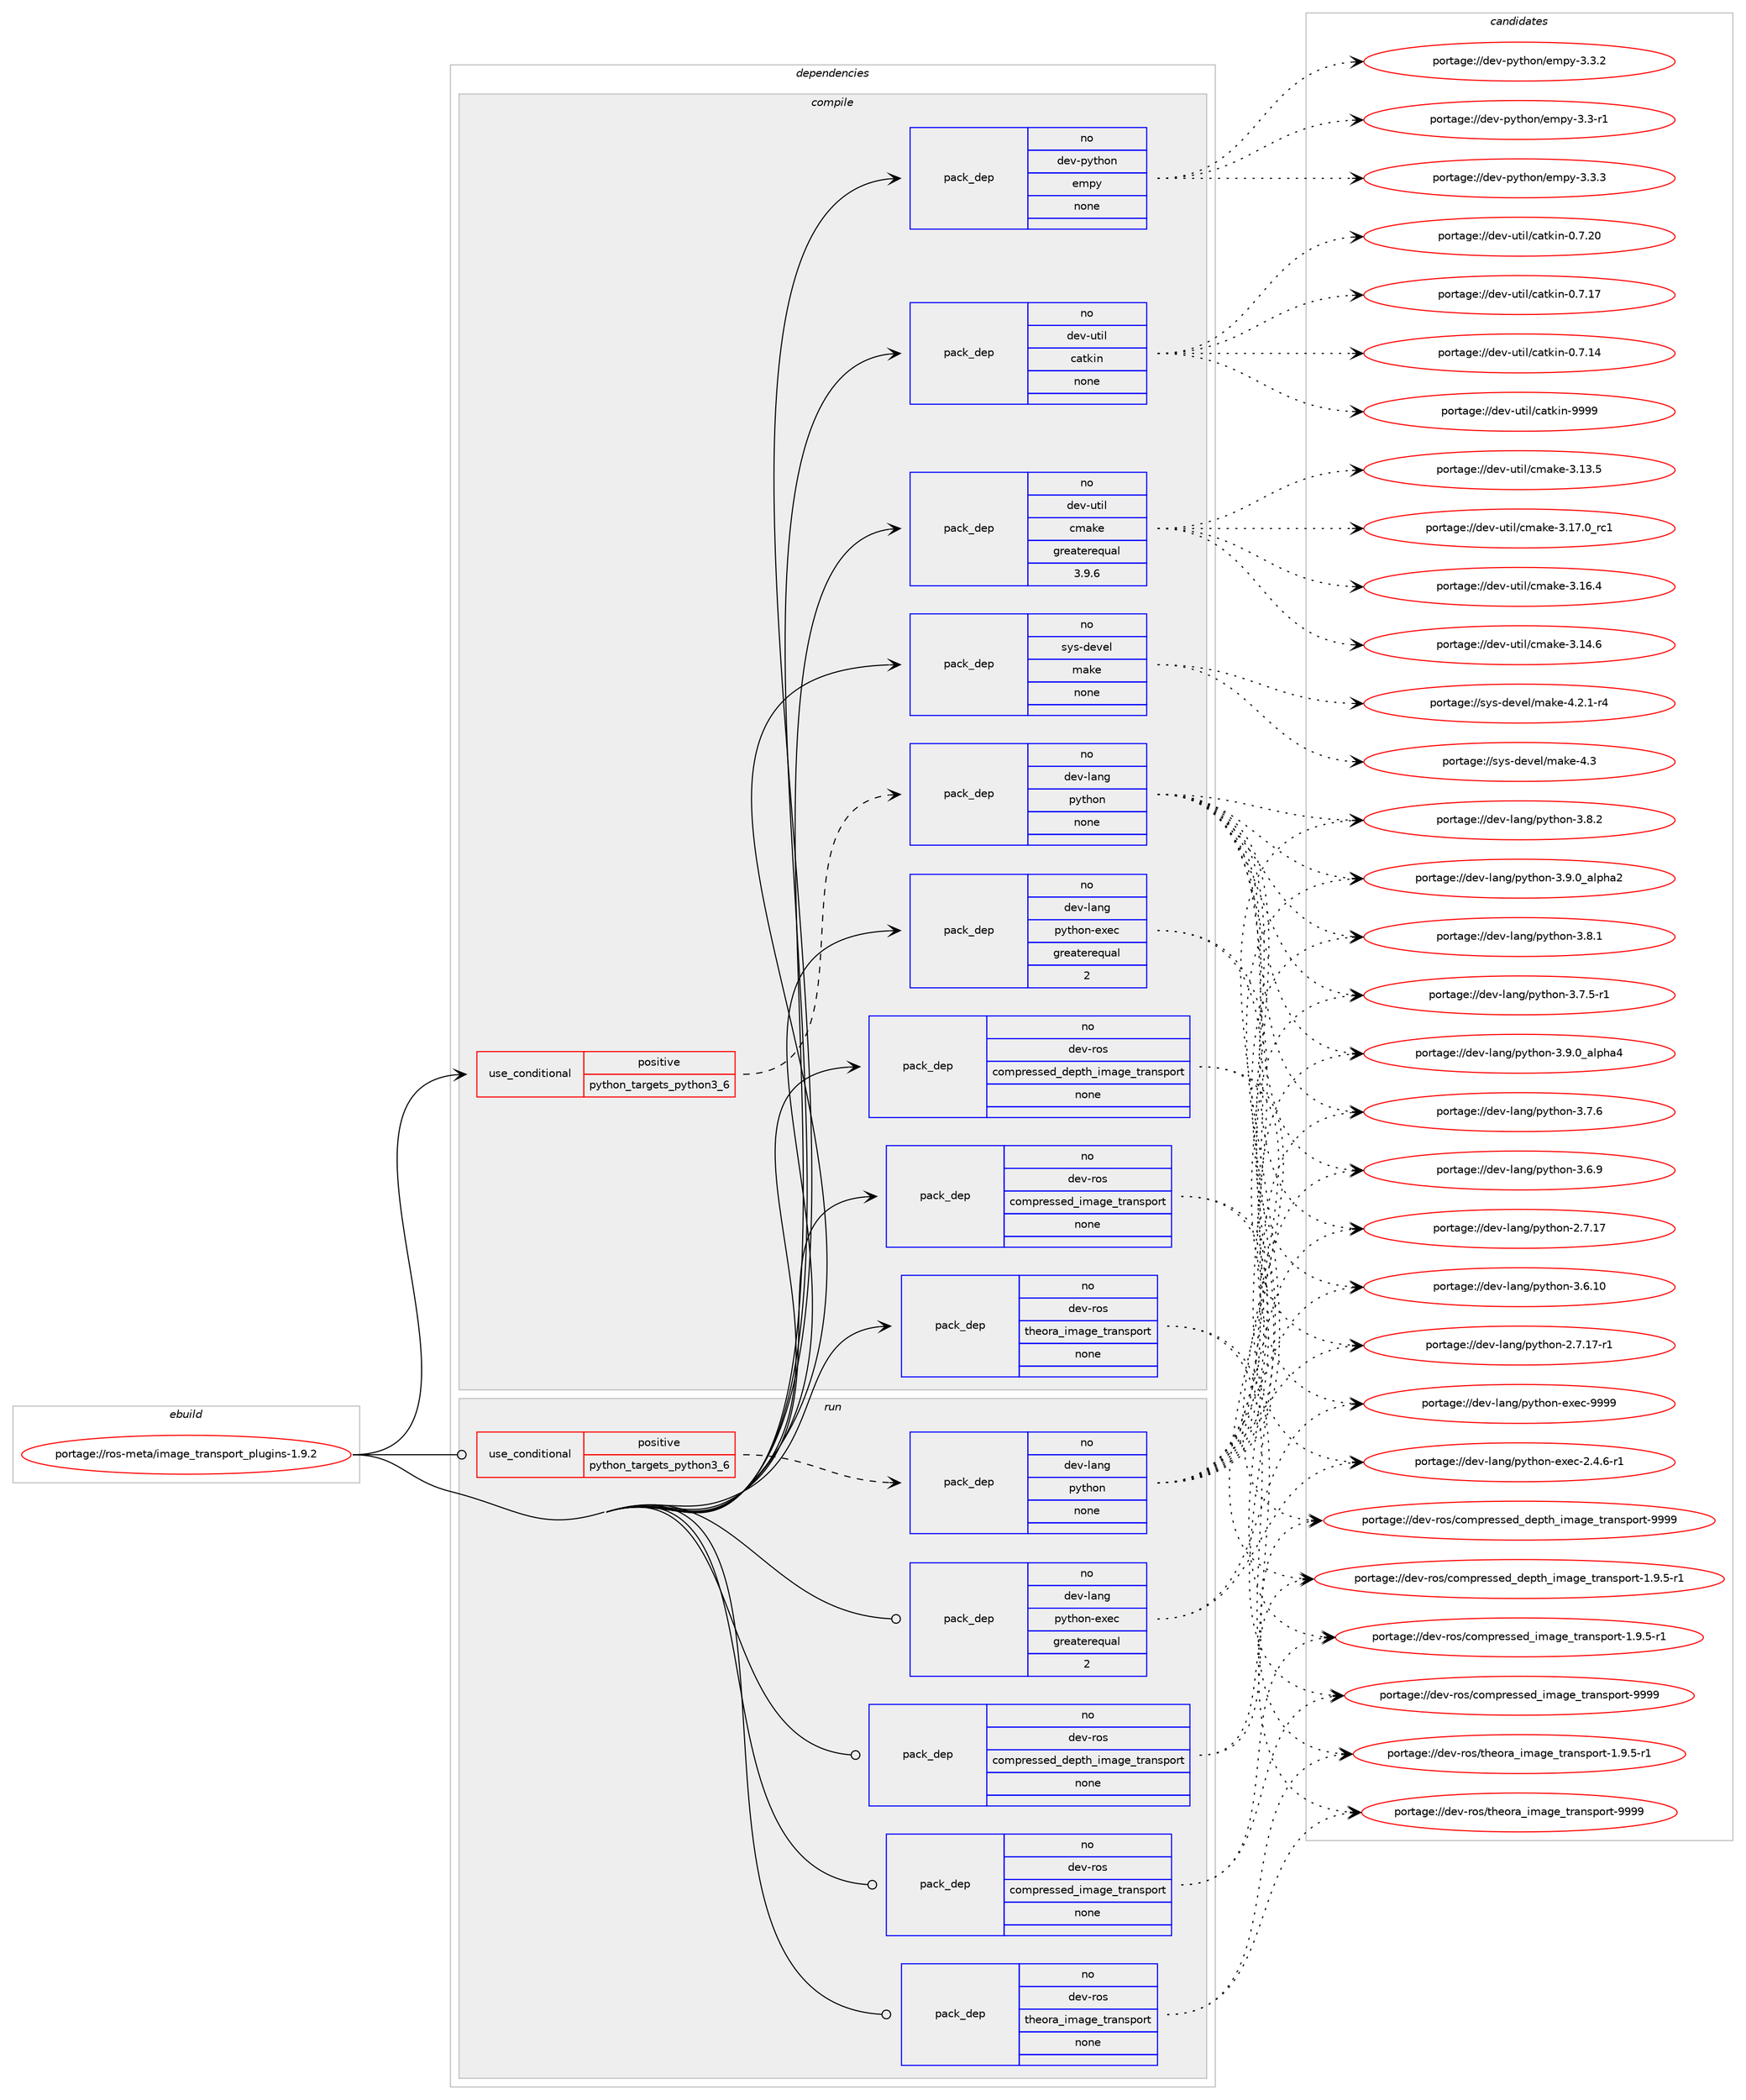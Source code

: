 digraph prolog {

# *************
# Graph options
# *************

newrank=true;
concentrate=true;
compound=true;
graph [rankdir=LR,fontname=Helvetica,fontsize=10,ranksep=1.5];#, ranksep=2.5, nodesep=0.2];
edge  [arrowhead=vee];
node  [fontname=Helvetica,fontsize=10];

# **********
# The ebuild
# **********

subgraph cluster_leftcol {
color=gray;
rank=same;
label=<<i>ebuild</i>>;
id [label="portage://ros-meta/image_transport_plugins-1.9.2", color=red, width=4, href="../ros-meta/image_transport_plugins-1.9.2.svg"];
}

# ****************
# The dependencies
# ****************

subgraph cluster_midcol {
color=gray;
label=<<i>dependencies</i>>;
subgraph cluster_compile {
fillcolor="#eeeeee";
style=filled;
label=<<i>compile</i>>;
subgraph cond12215 {
dependency61959 [label=<<TABLE BORDER="0" CELLBORDER="1" CELLSPACING="0" CELLPADDING="4"><TR><TD ROWSPAN="3" CELLPADDING="10">use_conditional</TD></TR><TR><TD>positive</TD></TR><TR><TD>python_targets_python3_6</TD></TR></TABLE>>, shape=none, color=red];
subgraph pack48470 {
dependency61960 [label=<<TABLE BORDER="0" CELLBORDER="1" CELLSPACING="0" CELLPADDING="4" WIDTH="220"><TR><TD ROWSPAN="6" CELLPADDING="30">pack_dep</TD></TR><TR><TD WIDTH="110">no</TD></TR><TR><TD>dev-lang</TD></TR><TR><TD>python</TD></TR><TR><TD>none</TD></TR><TR><TD></TD></TR></TABLE>>, shape=none, color=blue];
}
dependency61959:e -> dependency61960:w [weight=20,style="dashed",arrowhead="vee"];
}
id:e -> dependency61959:w [weight=20,style="solid",arrowhead="vee"];
subgraph pack48471 {
dependency61961 [label=<<TABLE BORDER="0" CELLBORDER="1" CELLSPACING="0" CELLPADDING="4" WIDTH="220"><TR><TD ROWSPAN="6" CELLPADDING="30">pack_dep</TD></TR><TR><TD WIDTH="110">no</TD></TR><TR><TD>dev-lang</TD></TR><TR><TD>python-exec</TD></TR><TR><TD>greaterequal</TD></TR><TR><TD>2</TD></TR></TABLE>>, shape=none, color=blue];
}
id:e -> dependency61961:w [weight=20,style="solid",arrowhead="vee"];
subgraph pack48472 {
dependency61962 [label=<<TABLE BORDER="0" CELLBORDER="1" CELLSPACING="0" CELLPADDING="4" WIDTH="220"><TR><TD ROWSPAN="6" CELLPADDING="30">pack_dep</TD></TR><TR><TD WIDTH="110">no</TD></TR><TR><TD>dev-python</TD></TR><TR><TD>empy</TD></TR><TR><TD>none</TD></TR><TR><TD></TD></TR></TABLE>>, shape=none, color=blue];
}
id:e -> dependency61962:w [weight=20,style="solid",arrowhead="vee"];
subgraph pack48473 {
dependency61963 [label=<<TABLE BORDER="0" CELLBORDER="1" CELLSPACING="0" CELLPADDING="4" WIDTH="220"><TR><TD ROWSPAN="6" CELLPADDING="30">pack_dep</TD></TR><TR><TD WIDTH="110">no</TD></TR><TR><TD>dev-ros</TD></TR><TR><TD>compressed_depth_image_transport</TD></TR><TR><TD>none</TD></TR><TR><TD></TD></TR></TABLE>>, shape=none, color=blue];
}
id:e -> dependency61963:w [weight=20,style="solid",arrowhead="vee"];
subgraph pack48474 {
dependency61964 [label=<<TABLE BORDER="0" CELLBORDER="1" CELLSPACING="0" CELLPADDING="4" WIDTH="220"><TR><TD ROWSPAN="6" CELLPADDING="30">pack_dep</TD></TR><TR><TD WIDTH="110">no</TD></TR><TR><TD>dev-ros</TD></TR><TR><TD>compressed_image_transport</TD></TR><TR><TD>none</TD></TR><TR><TD></TD></TR></TABLE>>, shape=none, color=blue];
}
id:e -> dependency61964:w [weight=20,style="solid",arrowhead="vee"];
subgraph pack48475 {
dependency61965 [label=<<TABLE BORDER="0" CELLBORDER="1" CELLSPACING="0" CELLPADDING="4" WIDTH="220"><TR><TD ROWSPAN="6" CELLPADDING="30">pack_dep</TD></TR><TR><TD WIDTH="110">no</TD></TR><TR><TD>dev-ros</TD></TR><TR><TD>theora_image_transport</TD></TR><TR><TD>none</TD></TR><TR><TD></TD></TR></TABLE>>, shape=none, color=blue];
}
id:e -> dependency61965:w [weight=20,style="solid",arrowhead="vee"];
subgraph pack48476 {
dependency61966 [label=<<TABLE BORDER="0" CELLBORDER="1" CELLSPACING="0" CELLPADDING="4" WIDTH="220"><TR><TD ROWSPAN="6" CELLPADDING="30">pack_dep</TD></TR><TR><TD WIDTH="110">no</TD></TR><TR><TD>dev-util</TD></TR><TR><TD>catkin</TD></TR><TR><TD>none</TD></TR><TR><TD></TD></TR></TABLE>>, shape=none, color=blue];
}
id:e -> dependency61966:w [weight=20,style="solid",arrowhead="vee"];
subgraph pack48477 {
dependency61967 [label=<<TABLE BORDER="0" CELLBORDER="1" CELLSPACING="0" CELLPADDING="4" WIDTH="220"><TR><TD ROWSPAN="6" CELLPADDING="30">pack_dep</TD></TR><TR><TD WIDTH="110">no</TD></TR><TR><TD>dev-util</TD></TR><TR><TD>cmake</TD></TR><TR><TD>greaterequal</TD></TR><TR><TD>3.9.6</TD></TR></TABLE>>, shape=none, color=blue];
}
id:e -> dependency61967:w [weight=20,style="solid",arrowhead="vee"];
subgraph pack48478 {
dependency61968 [label=<<TABLE BORDER="0" CELLBORDER="1" CELLSPACING="0" CELLPADDING="4" WIDTH="220"><TR><TD ROWSPAN="6" CELLPADDING="30">pack_dep</TD></TR><TR><TD WIDTH="110">no</TD></TR><TR><TD>sys-devel</TD></TR><TR><TD>make</TD></TR><TR><TD>none</TD></TR><TR><TD></TD></TR></TABLE>>, shape=none, color=blue];
}
id:e -> dependency61968:w [weight=20,style="solid",arrowhead="vee"];
}
subgraph cluster_compileandrun {
fillcolor="#eeeeee";
style=filled;
label=<<i>compile and run</i>>;
}
subgraph cluster_run {
fillcolor="#eeeeee";
style=filled;
label=<<i>run</i>>;
subgraph cond12216 {
dependency61969 [label=<<TABLE BORDER="0" CELLBORDER="1" CELLSPACING="0" CELLPADDING="4"><TR><TD ROWSPAN="3" CELLPADDING="10">use_conditional</TD></TR><TR><TD>positive</TD></TR><TR><TD>python_targets_python3_6</TD></TR></TABLE>>, shape=none, color=red];
subgraph pack48479 {
dependency61970 [label=<<TABLE BORDER="0" CELLBORDER="1" CELLSPACING="0" CELLPADDING="4" WIDTH="220"><TR><TD ROWSPAN="6" CELLPADDING="30">pack_dep</TD></TR><TR><TD WIDTH="110">no</TD></TR><TR><TD>dev-lang</TD></TR><TR><TD>python</TD></TR><TR><TD>none</TD></TR><TR><TD></TD></TR></TABLE>>, shape=none, color=blue];
}
dependency61969:e -> dependency61970:w [weight=20,style="dashed",arrowhead="vee"];
}
id:e -> dependency61969:w [weight=20,style="solid",arrowhead="odot"];
subgraph pack48480 {
dependency61971 [label=<<TABLE BORDER="0" CELLBORDER="1" CELLSPACING="0" CELLPADDING="4" WIDTH="220"><TR><TD ROWSPAN="6" CELLPADDING="30">pack_dep</TD></TR><TR><TD WIDTH="110">no</TD></TR><TR><TD>dev-lang</TD></TR><TR><TD>python-exec</TD></TR><TR><TD>greaterequal</TD></TR><TR><TD>2</TD></TR></TABLE>>, shape=none, color=blue];
}
id:e -> dependency61971:w [weight=20,style="solid",arrowhead="odot"];
subgraph pack48481 {
dependency61972 [label=<<TABLE BORDER="0" CELLBORDER="1" CELLSPACING="0" CELLPADDING="4" WIDTH="220"><TR><TD ROWSPAN="6" CELLPADDING="30">pack_dep</TD></TR><TR><TD WIDTH="110">no</TD></TR><TR><TD>dev-ros</TD></TR><TR><TD>compressed_depth_image_transport</TD></TR><TR><TD>none</TD></TR><TR><TD></TD></TR></TABLE>>, shape=none, color=blue];
}
id:e -> dependency61972:w [weight=20,style="solid",arrowhead="odot"];
subgraph pack48482 {
dependency61973 [label=<<TABLE BORDER="0" CELLBORDER="1" CELLSPACING="0" CELLPADDING="4" WIDTH="220"><TR><TD ROWSPAN="6" CELLPADDING="30">pack_dep</TD></TR><TR><TD WIDTH="110">no</TD></TR><TR><TD>dev-ros</TD></TR><TR><TD>compressed_image_transport</TD></TR><TR><TD>none</TD></TR><TR><TD></TD></TR></TABLE>>, shape=none, color=blue];
}
id:e -> dependency61973:w [weight=20,style="solid",arrowhead="odot"];
subgraph pack48483 {
dependency61974 [label=<<TABLE BORDER="0" CELLBORDER="1" CELLSPACING="0" CELLPADDING="4" WIDTH="220"><TR><TD ROWSPAN="6" CELLPADDING="30">pack_dep</TD></TR><TR><TD WIDTH="110">no</TD></TR><TR><TD>dev-ros</TD></TR><TR><TD>theora_image_transport</TD></TR><TR><TD>none</TD></TR><TR><TD></TD></TR></TABLE>>, shape=none, color=blue];
}
id:e -> dependency61974:w [weight=20,style="solid",arrowhead="odot"];
}
}

# **************
# The candidates
# **************

subgraph cluster_choices {
rank=same;
color=gray;
label=<<i>candidates</i>>;

subgraph choice48470 {
color=black;
nodesep=1;
choice10010111845108971101034711212111610411111045514657464895971081121049752 [label="portage://dev-lang/python-3.9.0_alpha4", color=red, width=4,href="../dev-lang/python-3.9.0_alpha4.svg"];
choice10010111845108971101034711212111610411111045514657464895971081121049750 [label="portage://dev-lang/python-3.9.0_alpha2", color=red, width=4,href="../dev-lang/python-3.9.0_alpha2.svg"];
choice100101118451089711010347112121116104111110455146564650 [label="portage://dev-lang/python-3.8.2", color=red, width=4,href="../dev-lang/python-3.8.2.svg"];
choice100101118451089711010347112121116104111110455146564649 [label="portage://dev-lang/python-3.8.1", color=red, width=4,href="../dev-lang/python-3.8.1.svg"];
choice100101118451089711010347112121116104111110455146554654 [label="portage://dev-lang/python-3.7.6", color=red, width=4,href="../dev-lang/python-3.7.6.svg"];
choice1001011184510897110103471121211161041111104551465546534511449 [label="portage://dev-lang/python-3.7.5-r1", color=red, width=4,href="../dev-lang/python-3.7.5-r1.svg"];
choice100101118451089711010347112121116104111110455146544657 [label="portage://dev-lang/python-3.6.9", color=red, width=4,href="../dev-lang/python-3.6.9.svg"];
choice10010111845108971101034711212111610411111045514654464948 [label="portage://dev-lang/python-3.6.10", color=red, width=4,href="../dev-lang/python-3.6.10.svg"];
choice100101118451089711010347112121116104111110455046554649554511449 [label="portage://dev-lang/python-2.7.17-r1", color=red, width=4,href="../dev-lang/python-2.7.17-r1.svg"];
choice10010111845108971101034711212111610411111045504655464955 [label="portage://dev-lang/python-2.7.17", color=red, width=4,href="../dev-lang/python-2.7.17.svg"];
dependency61960:e -> choice10010111845108971101034711212111610411111045514657464895971081121049752:w [style=dotted,weight="100"];
dependency61960:e -> choice10010111845108971101034711212111610411111045514657464895971081121049750:w [style=dotted,weight="100"];
dependency61960:e -> choice100101118451089711010347112121116104111110455146564650:w [style=dotted,weight="100"];
dependency61960:e -> choice100101118451089711010347112121116104111110455146564649:w [style=dotted,weight="100"];
dependency61960:e -> choice100101118451089711010347112121116104111110455146554654:w [style=dotted,weight="100"];
dependency61960:e -> choice1001011184510897110103471121211161041111104551465546534511449:w [style=dotted,weight="100"];
dependency61960:e -> choice100101118451089711010347112121116104111110455146544657:w [style=dotted,weight="100"];
dependency61960:e -> choice10010111845108971101034711212111610411111045514654464948:w [style=dotted,weight="100"];
dependency61960:e -> choice100101118451089711010347112121116104111110455046554649554511449:w [style=dotted,weight="100"];
dependency61960:e -> choice10010111845108971101034711212111610411111045504655464955:w [style=dotted,weight="100"];
}
subgraph choice48471 {
color=black;
nodesep=1;
choice10010111845108971101034711212111610411111045101120101994557575757 [label="portage://dev-lang/python-exec-9999", color=red, width=4,href="../dev-lang/python-exec-9999.svg"];
choice10010111845108971101034711212111610411111045101120101994550465246544511449 [label="portage://dev-lang/python-exec-2.4.6-r1", color=red, width=4,href="../dev-lang/python-exec-2.4.6-r1.svg"];
dependency61961:e -> choice10010111845108971101034711212111610411111045101120101994557575757:w [style=dotted,weight="100"];
dependency61961:e -> choice10010111845108971101034711212111610411111045101120101994550465246544511449:w [style=dotted,weight="100"];
}
subgraph choice48472 {
color=black;
nodesep=1;
choice1001011184511212111610411111047101109112121455146514651 [label="portage://dev-python/empy-3.3.3", color=red, width=4,href="../dev-python/empy-3.3.3.svg"];
choice1001011184511212111610411111047101109112121455146514650 [label="portage://dev-python/empy-3.3.2", color=red, width=4,href="../dev-python/empy-3.3.2.svg"];
choice1001011184511212111610411111047101109112121455146514511449 [label="portage://dev-python/empy-3.3-r1", color=red, width=4,href="../dev-python/empy-3.3-r1.svg"];
dependency61962:e -> choice1001011184511212111610411111047101109112121455146514651:w [style=dotted,weight="100"];
dependency61962:e -> choice1001011184511212111610411111047101109112121455146514650:w [style=dotted,weight="100"];
dependency61962:e -> choice1001011184511212111610411111047101109112121455146514511449:w [style=dotted,weight="100"];
}
subgraph choice48473 {
color=black;
nodesep=1;
choice10010111845114111115479911110911211410111511510110095100101112116104951051099710310195116114971101151121111141164557575757 [label="portage://dev-ros/compressed_depth_image_transport-9999", color=red, width=4,href="../dev-ros/compressed_depth_image_transport-9999.svg"];
choice10010111845114111115479911110911211410111511510110095100101112116104951051099710310195116114971101151121111141164549465746534511449 [label="portage://dev-ros/compressed_depth_image_transport-1.9.5-r1", color=red, width=4,href="../dev-ros/compressed_depth_image_transport-1.9.5-r1.svg"];
dependency61963:e -> choice10010111845114111115479911110911211410111511510110095100101112116104951051099710310195116114971101151121111141164557575757:w [style=dotted,weight="100"];
dependency61963:e -> choice10010111845114111115479911110911211410111511510110095100101112116104951051099710310195116114971101151121111141164549465746534511449:w [style=dotted,weight="100"];
}
subgraph choice48474 {
color=black;
nodesep=1;
choice100101118451141111154799111109112114101115115101100951051099710310195116114971101151121111141164557575757 [label="portage://dev-ros/compressed_image_transport-9999", color=red, width=4,href="../dev-ros/compressed_image_transport-9999.svg"];
choice100101118451141111154799111109112114101115115101100951051099710310195116114971101151121111141164549465746534511449 [label="portage://dev-ros/compressed_image_transport-1.9.5-r1", color=red, width=4,href="../dev-ros/compressed_image_transport-1.9.5-r1.svg"];
dependency61964:e -> choice100101118451141111154799111109112114101115115101100951051099710310195116114971101151121111141164557575757:w [style=dotted,weight="100"];
dependency61964:e -> choice100101118451141111154799111109112114101115115101100951051099710310195116114971101151121111141164549465746534511449:w [style=dotted,weight="100"];
}
subgraph choice48475 {
color=black;
nodesep=1;
choice100101118451141111154711610410111111497951051099710310195116114971101151121111141164557575757 [label="portage://dev-ros/theora_image_transport-9999", color=red, width=4,href="../dev-ros/theora_image_transport-9999.svg"];
choice100101118451141111154711610410111111497951051099710310195116114971101151121111141164549465746534511449 [label="portage://dev-ros/theora_image_transport-1.9.5-r1", color=red, width=4,href="../dev-ros/theora_image_transport-1.9.5-r1.svg"];
dependency61965:e -> choice100101118451141111154711610410111111497951051099710310195116114971101151121111141164557575757:w [style=dotted,weight="100"];
dependency61965:e -> choice100101118451141111154711610410111111497951051099710310195116114971101151121111141164549465746534511449:w [style=dotted,weight="100"];
}
subgraph choice48476 {
color=black;
nodesep=1;
choice100101118451171161051084799971161071051104557575757 [label="portage://dev-util/catkin-9999", color=red, width=4,href="../dev-util/catkin-9999.svg"];
choice1001011184511711610510847999711610710511045484655465048 [label="portage://dev-util/catkin-0.7.20", color=red, width=4,href="../dev-util/catkin-0.7.20.svg"];
choice1001011184511711610510847999711610710511045484655464955 [label="portage://dev-util/catkin-0.7.17", color=red, width=4,href="../dev-util/catkin-0.7.17.svg"];
choice1001011184511711610510847999711610710511045484655464952 [label="portage://dev-util/catkin-0.7.14", color=red, width=4,href="../dev-util/catkin-0.7.14.svg"];
dependency61966:e -> choice100101118451171161051084799971161071051104557575757:w [style=dotted,weight="100"];
dependency61966:e -> choice1001011184511711610510847999711610710511045484655465048:w [style=dotted,weight="100"];
dependency61966:e -> choice1001011184511711610510847999711610710511045484655464955:w [style=dotted,weight="100"];
dependency61966:e -> choice1001011184511711610510847999711610710511045484655464952:w [style=dotted,weight="100"];
}
subgraph choice48477 {
color=black;
nodesep=1;
choice1001011184511711610510847991099710710145514649554648951149949 [label="portage://dev-util/cmake-3.17.0_rc1", color=red, width=4,href="../dev-util/cmake-3.17.0_rc1.svg"];
choice1001011184511711610510847991099710710145514649544652 [label="portage://dev-util/cmake-3.16.4", color=red, width=4,href="../dev-util/cmake-3.16.4.svg"];
choice1001011184511711610510847991099710710145514649524654 [label="portage://dev-util/cmake-3.14.6", color=red, width=4,href="../dev-util/cmake-3.14.6.svg"];
choice1001011184511711610510847991099710710145514649514653 [label="portage://dev-util/cmake-3.13.5", color=red, width=4,href="../dev-util/cmake-3.13.5.svg"];
dependency61967:e -> choice1001011184511711610510847991099710710145514649554648951149949:w [style=dotted,weight="100"];
dependency61967:e -> choice1001011184511711610510847991099710710145514649544652:w [style=dotted,weight="100"];
dependency61967:e -> choice1001011184511711610510847991099710710145514649524654:w [style=dotted,weight="100"];
dependency61967:e -> choice1001011184511711610510847991099710710145514649514653:w [style=dotted,weight="100"];
}
subgraph choice48478 {
color=black;
nodesep=1;
choice11512111545100101118101108471099710710145524651 [label="portage://sys-devel/make-4.3", color=red, width=4,href="../sys-devel/make-4.3.svg"];
choice1151211154510010111810110847109971071014552465046494511452 [label="portage://sys-devel/make-4.2.1-r4", color=red, width=4,href="../sys-devel/make-4.2.1-r4.svg"];
dependency61968:e -> choice11512111545100101118101108471099710710145524651:w [style=dotted,weight="100"];
dependency61968:e -> choice1151211154510010111810110847109971071014552465046494511452:w [style=dotted,weight="100"];
}
subgraph choice48479 {
color=black;
nodesep=1;
choice10010111845108971101034711212111610411111045514657464895971081121049752 [label="portage://dev-lang/python-3.9.0_alpha4", color=red, width=4,href="../dev-lang/python-3.9.0_alpha4.svg"];
choice10010111845108971101034711212111610411111045514657464895971081121049750 [label="portage://dev-lang/python-3.9.0_alpha2", color=red, width=4,href="../dev-lang/python-3.9.0_alpha2.svg"];
choice100101118451089711010347112121116104111110455146564650 [label="portage://dev-lang/python-3.8.2", color=red, width=4,href="../dev-lang/python-3.8.2.svg"];
choice100101118451089711010347112121116104111110455146564649 [label="portage://dev-lang/python-3.8.1", color=red, width=4,href="../dev-lang/python-3.8.1.svg"];
choice100101118451089711010347112121116104111110455146554654 [label="portage://dev-lang/python-3.7.6", color=red, width=4,href="../dev-lang/python-3.7.6.svg"];
choice1001011184510897110103471121211161041111104551465546534511449 [label="portage://dev-lang/python-3.7.5-r1", color=red, width=4,href="../dev-lang/python-3.7.5-r1.svg"];
choice100101118451089711010347112121116104111110455146544657 [label="portage://dev-lang/python-3.6.9", color=red, width=4,href="../dev-lang/python-3.6.9.svg"];
choice10010111845108971101034711212111610411111045514654464948 [label="portage://dev-lang/python-3.6.10", color=red, width=4,href="../dev-lang/python-3.6.10.svg"];
choice100101118451089711010347112121116104111110455046554649554511449 [label="portage://dev-lang/python-2.7.17-r1", color=red, width=4,href="../dev-lang/python-2.7.17-r1.svg"];
choice10010111845108971101034711212111610411111045504655464955 [label="portage://dev-lang/python-2.7.17", color=red, width=4,href="../dev-lang/python-2.7.17.svg"];
dependency61970:e -> choice10010111845108971101034711212111610411111045514657464895971081121049752:w [style=dotted,weight="100"];
dependency61970:e -> choice10010111845108971101034711212111610411111045514657464895971081121049750:w [style=dotted,weight="100"];
dependency61970:e -> choice100101118451089711010347112121116104111110455146564650:w [style=dotted,weight="100"];
dependency61970:e -> choice100101118451089711010347112121116104111110455146564649:w [style=dotted,weight="100"];
dependency61970:e -> choice100101118451089711010347112121116104111110455146554654:w [style=dotted,weight="100"];
dependency61970:e -> choice1001011184510897110103471121211161041111104551465546534511449:w [style=dotted,weight="100"];
dependency61970:e -> choice100101118451089711010347112121116104111110455146544657:w [style=dotted,weight="100"];
dependency61970:e -> choice10010111845108971101034711212111610411111045514654464948:w [style=dotted,weight="100"];
dependency61970:e -> choice100101118451089711010347112121116104111110455046554649554511449:w [style=dotted,weight="100"];
dependency61970:e -> choice10010111845108971101034711212111610411111045504655464955:w [style=dotted,weight="100"];
}
subgraph choice48480 {
color=black;
nodesep=1;
choice10010111845108971101034711212111610411111045101120101994557575757 [label="portage://dev-lang/python-exec-9999", color=red, width=4,href="../dev-lang/python-exec-9999.svg"];
choice10010111845108971101034711212111610411111045101120101994550465246544511449 [label="portage://dev-lang/python-exec-2.4.6-r1", color=red, width=4,href="../dev-lang/python-exec-2.4.6-r1.svg"];
dependency61971:e -> choice10010111845108971101034711212111610411111045101120101994557575757:w [style=dotted,weight="100"];
dependency61971:e -> choice10010111845108971101034711212111610411111045101120101994550465246544511449:w [style=dotted,weight="100"];
}
subgraph choice48481 {
color=black;
nodesep=1;
choice10010111845114111115479911110911211410111511510110095100101112116104951051099710310195116114971101151121111141164557575757 [label="portage://dev-ros/compressed_depth_image_transport-9999", color=red, width=4,href="../dev-ros/compressed_depth_image_transport-9999.svg"];
choice10010111845114111115479911110911211410111511510110095100101112116104951051099710310195116114971101151121111141164549465746534511449 [label="portage://dev-ros/compressed_depth_image_transport-1.9.5-r1", color=red, width=4,href="../dev-ros/compressed_depth_image_transport-1.9.5-r1.svg"];
dependency61972:e -> choice10010111845114111115479911110911211410111511510110095100101112116104951051099710310195116114971101151121111141164557575757:w [style=dotted,weight="100"];
dependency61972:e -> choice10010111845114111115479911110911211410111511510110095100101112116104951051099710310195116114971101151121111141164549465746534511449:w [style=dotted,weight="100"];
}
subgraph choice48482 {
color=black;
nodesep=1;
choice100101118451141111154799111109112114101115115101100951051099710310195116114971101151121111141164557575757 [label="portage://dev-ros/compressed_image_transport-9999", color=red, width=4,href="../dev-ros/compressed_image_transport-9999.svg"];
choice100101118451141111154799111109112114101115115101100951051099710310195116114971101151121111141164549465746534511449 [label="portage://dev-ros/compressed_image_transport-1.9.5-r1", color=red, width=4,href="../dev-ros/compressed_image_transport-1.9.5-r1.svg"];
dependency61973:e -> choice100101118451141111154799111109112114101115115101100951051099710310195116114971101151121111141164557575757:w [style=dotted,weight="100"];
dependency61973:e -> choice100101118451141111154799111109112114101115115101100951051099710310195116114971101151121111141164549465746534511449:w [style=dotted,weight="100"];
}
subgraph choice48483 {
color=black;
nodesep=1;
choice100101118451141111154711610410111111497951051099710310195116114971101151121111141164557575757 [label="portage://dev-ros/theora_image_transport-9999", color=red, width=4,href="../dev-ros/theora_image_transport-9999.svg"];
choice100101118451141111154711610410111111497951051099710310195116114971101151121111141164549465746534511449 [label="portage://dev-ros/theora_image_transport-1.9.5-r1", color=red, width=4,href="../dev-ros/theora_image_transport-1.9.5-r1.svg"];
dependency61974:e -> choice100101118451141111154711610410111111497951051099710310195116114971101151121111141164557575757:w [style=dotted,weight="100"];
dependency61974:e -> choice100101118451141111154711610410111111497951051099710310195116114971101151121111141164549465746534511449:w [style=dotted,weight="100"];
}
}

}
